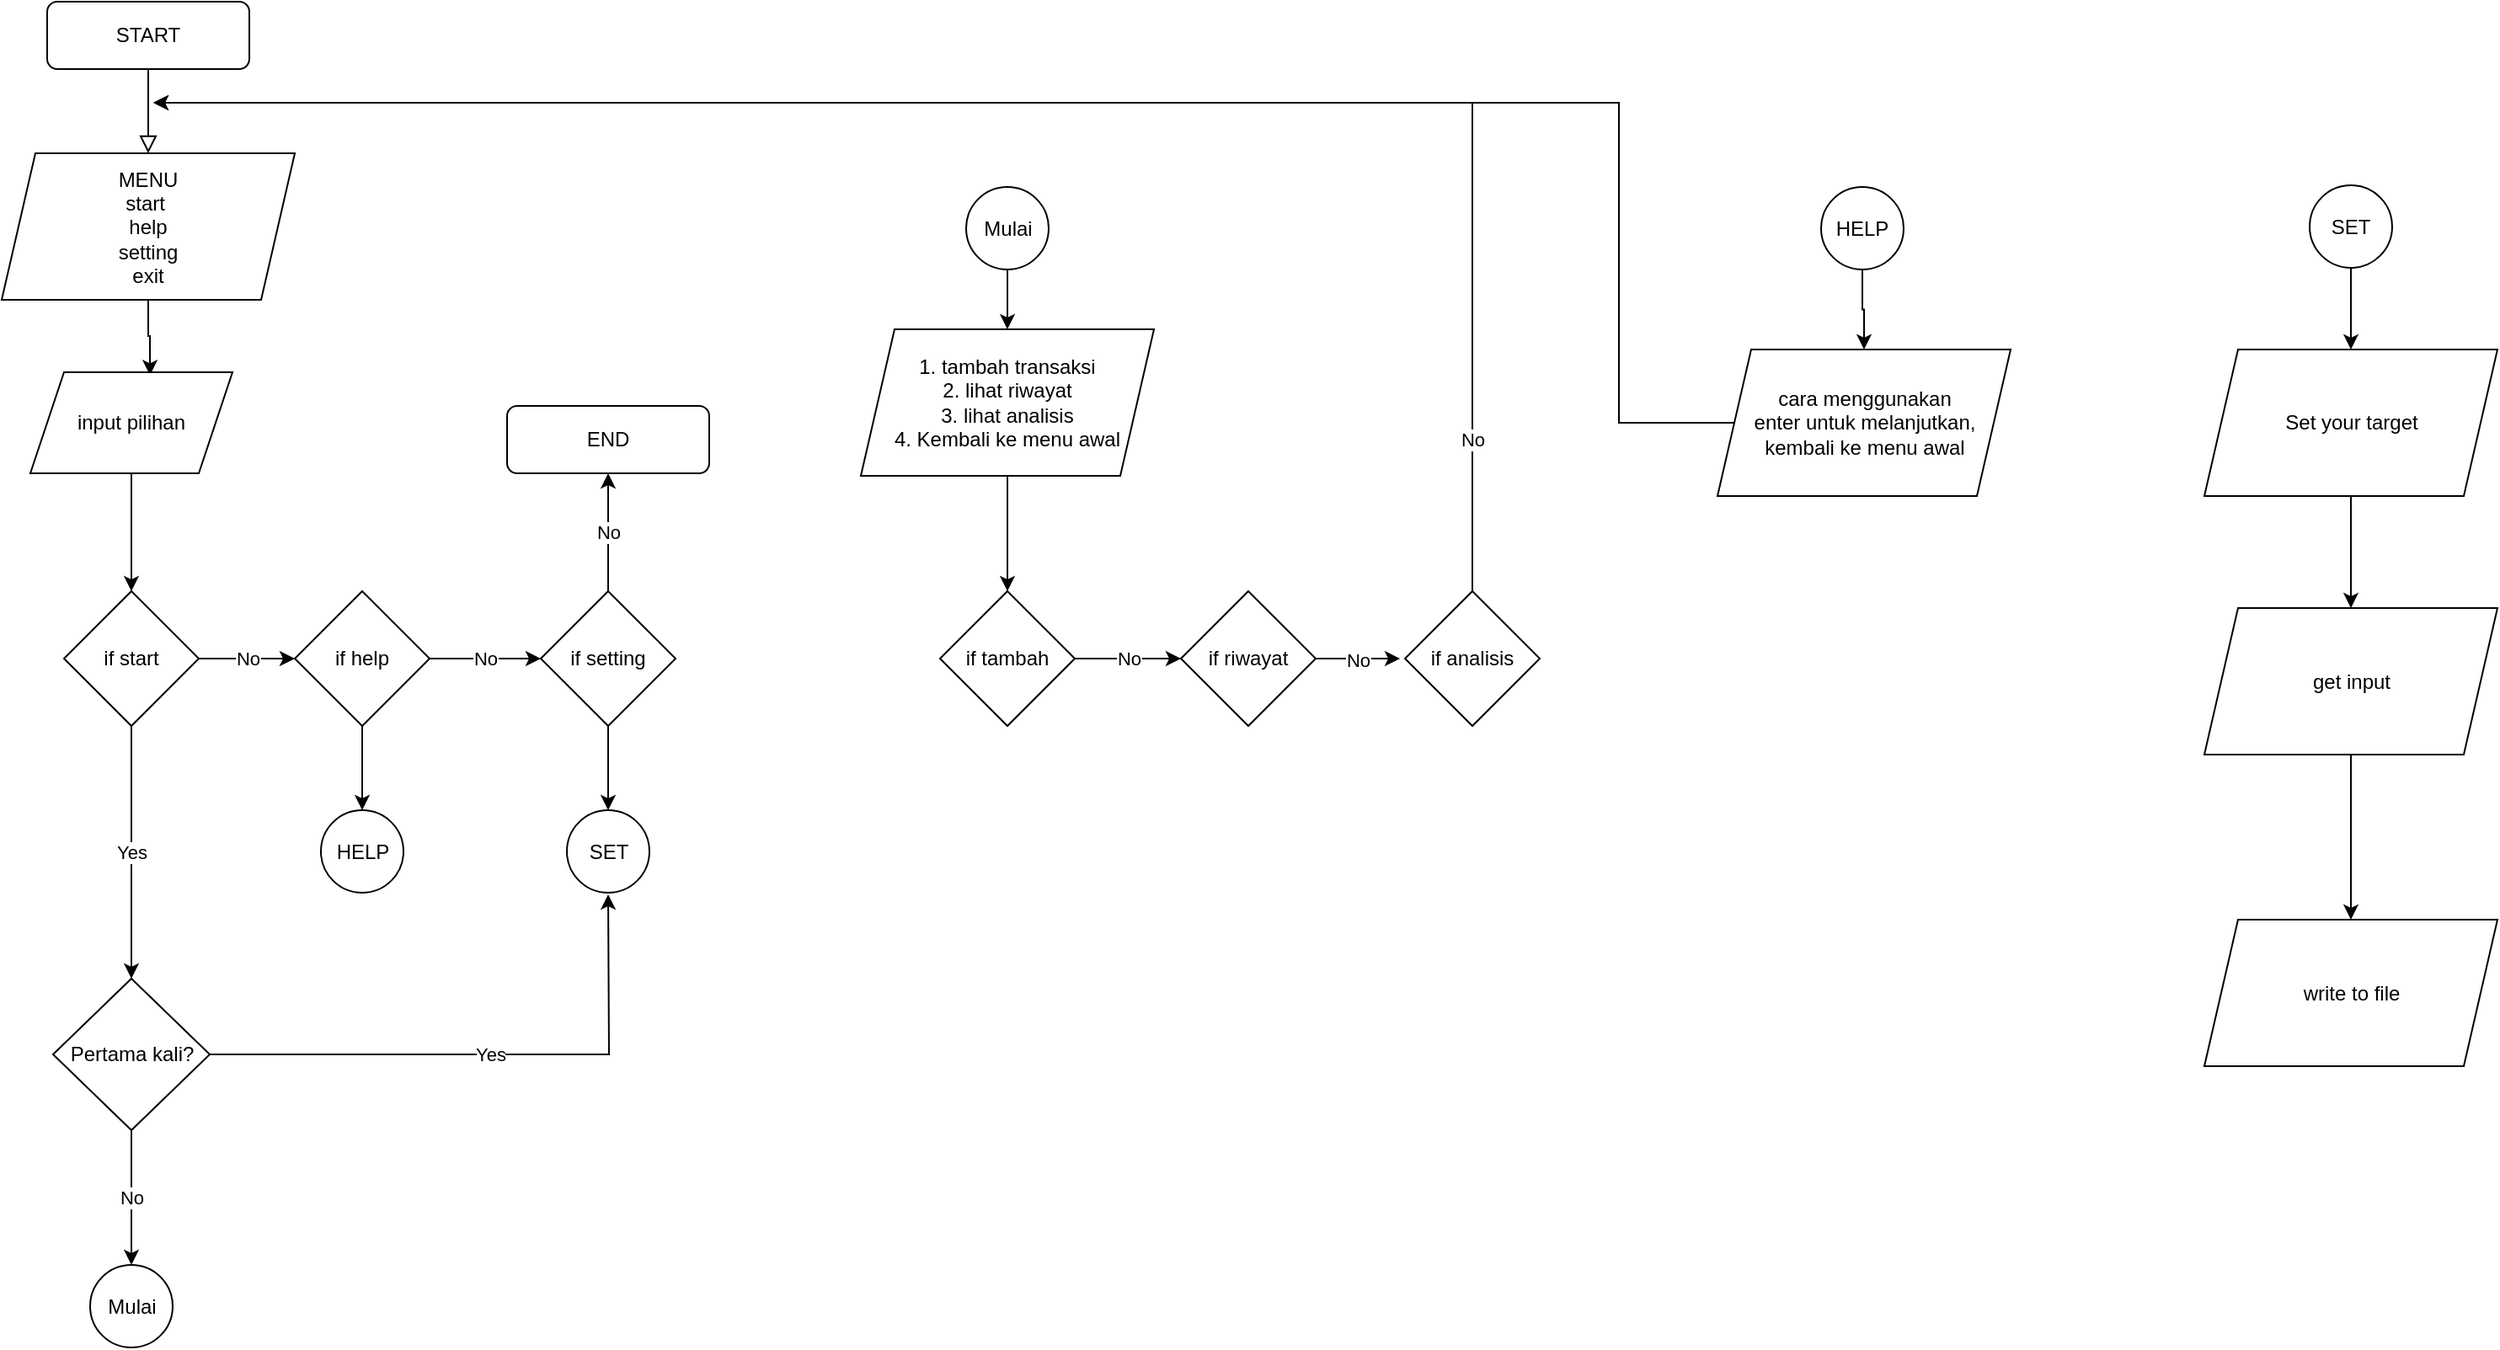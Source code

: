 <mxfile version="14.0.1" type="github">
  <diagram id="C5RBs43oDa-KdzZeNtuy" name="Page-1">
    <mxGraphModel dx="1955" dy="1195" grid="1" gridSize="10" guides="1" tooltips="1" connect="1" arrows="1" fold="1" page="1" pageScale="1" pageWidth="827" pageHeight="1169" math="0" shadow="0">
      <root>
        <mxCell id="WIyWlLk6GJQsqaUBKTNV-0" />
        <mxCell id="WIyWlLk6GJQsqaUBKTNV-1" parent="WIyWlLk6GJQsqaUBKTNV-0" />
        <mxCell id="WIyWlLk6GJQsqaUBKTNV-2" value="" style="rounded=0;html=1;jettySize=auto;orthogonalLoop=1;fontSize=11;endArrow=block;endFill=0;endSize=8;strokeWidth=1;shadow=0;labelBackgroundColor=none;edgeStyle=orthogonalEdgeStyle;" parent="WIyWlLk6GJQsqaUBKTNV-1" source="WIyWlLk6GJQsqaUBKTNV-3" edge="1">
          <mxGeometry relative="1" as="geometry">
            <mxPoint x="127" y="130" as="targetPoint" />
          </mxGeometry>
        </mxCell>
        <mxCell id="WIyWlLk6GJQsqaUBKTNV-3" value="START" style="rounded=1;whiteSpace=wrap;html=1;fontSize=12;glass=0;strokeWidth=1;shadow=0;" parent="WIyWlLk6GJQsqaUBKTNV-1" vertex="1">
          <mxGeometry x="67" y="40" width="120" height="40" as="geometry" />
        </mxCell>
        <mxCell id="CZyxH3Lz4SlxYFgbIyjr-3" style="edgeStyle=orthogonalEdgeStyle;rounded=0;orthogonalLoop=1;jettySize=auto;html=1;entryX=0.592;entryY=0.029;entryDx=0;entryDy=0;entryPerimeter=0;" edge="1" parent="WIyWlLk6GJQsqaUBKTNV-1" source="CZyxH3Lz4SlxYFgbIyjr-0" target="CZyxH3Lz4SlxYFgbIyjr-2">
          <mxGeometry relative="1" as="geometry" />
        </mxCell>
        <mxCell id="CZyxH3Lz4SlxYFgbIyjr-0" value="MENU&lt;br&gt;start&amp;nbsp;&lt;br&gt;help&lt;br&gt;setting&lt;br&gt;exit" style="shape=parallelogram;perimeter=parallelogramPerimeter;whiteSpace=wrap;html=1;fixedSize=1;" vertex="1" parent="WIyWlLk6GJQsqaUBKTNV-1">
          <mxGeometry x="40" y="130" width="174" height="87" as="geometry" />
        </mxCell>
        <mxCell id="CZyxH3Lz4SlxYFgbIyjr-22" style="edgeStyle=orthogonalEdgeStyle;rounded=0;orthogonalLoop=1;jettySize=auto;html=1;entryX=0.5;entryY=0;entryDx=0;entryDy=0;" edge="1" parent="WIyWlLk6GJQsqaUBKTNV-1" source="CZyxH3Lz4SlxYFgbIyjr-2" target="CZyxH3Lz4SlxYFgbIyjr-4">
          <mxGeometry relative="1" as="geometry" />
        </mxCell>
        <mxCell id="CZyxH3Lz4SlxYFgbIyjr-2" value="input pilihan" style="shape=parallelogram;perimeter=parallelogramPerimeter;whiteSpace=wrap;html=1;fixedSize=1;" vertex="1" parent="WIyWlLk6GJQsqaUBKTNV-1">
          <mxGeometry x="57" y="260" width="120" height="60" as="geometry" />
        </mxCell>
        <mxCell id="CZyxH3Lz4SlxYFgbIyjr-7" value="Yes" style="edgeStyle=orthogonalEdgeStyle;rounded=0;orthogonalLoop=1;jettySize=auto;html=1;entryX=0.5;entryY=0;entryDx=0;entryDy=0;" edge="1" parent="WIyWlLk6GJQsqaUBKTNV-1" source="CZyxH3Lz4SlxYFgbIyjr-4" target="CZyxH3Lz4SlxYFgbIyjr-5">
          <mxGeometry relative="1" as="geometry" />
        </mxCell>
        <mxCell id="CZyxH3Lz4SlxYFgbIyjr-12" value="No" style="edgeStyle=orthogonalEdgeStyle;rounded=0;orthogonalLoop=1;jettySize=auto;html=1;entryX=0;entryY=0.5;entryDx=0;entryDy=0;" edge="1" parent="WIyWlLk6GJQsqaUBKTNV-1" source="CZyxH3Lz4SlxYFgbIyjr-4" target="CZyxH3Lz4SlxYFgbIyjr-9">
          <mxGeometry relative="1" as="geometry" />
        </mxCell>
        <mxCell id="CZyxH3Lz4SlxYFgbIyjr-4" value="if start" style="rhombus;whiteSpace=wrap;html=1;" vertex="1" parent="WIyWlLk6GJQsqaUBKTNV-1">
          <mxGeometry x="77" y="390" width="80" height="80" as="geometry" />
        </mxCell>
        <mxCell id="CZyxH3Lz4SlxYFgbIyjr-18" value="No" style="edgeStyle=orthogonalEdgeStyle;rounded=0;orthogonalLoop=1;jettySize=auto;html=1;entryX=0.5;entryY=0;entryDx=0;entryDy=0;" edge="1" parent="WIyWlLk6GJQsqaUBKTNV-1" source="CZyxH3Lz4SlxYFgbIyjr-5" target="CZyxH3Lz4SlxYFgbIyjr-17">
          <mxGeometry relative="1" as="geometry" />
        </mxCell>
        <mxCell id="CZyxH3Lz4SlxYFgbIyjr-21" value="Yes" style="edgeStyle=orthogonalEdgeStyle;rounded=0;orthogonalLoop=1;jettySize=auto;html=1;" edge="1" parent="WIyWlLk6GJQsqaUBKTNV-1" source="CZyxH3Lz4SlxYFgbIyjr-5">
          <mxGeometry relative="1" as="geometry">
            <mxPoint x="400" y="570" as="targetPoint" />
          </mxGeometry>
        </mxCell>
        <mxCell id="CZyxH3Lz4SlxYFgbIyjr-5" value="Pertama kali?" style="rhombus;whiteSpace=wrap;html=1;" vertex="1" parent="WIyWlLk6GJQsqaUBKTNV-1">
          <mxGeometry x="70.5" y="620" width="93" height="90" as="geometry" />
        </mxCell>
        <mxCell id="CZyxH3Lz4SlxYFgbIyjr-16" value="No" style="edgeStyle=orthogonalEdgeStyle;rounded=0;orthogonalLoop=1;jettySize=auto;html=1;entryX=0.5;entryY=1;entryDx=0;entryDy=0;" edge="1" parent="WIyWlLk6GJQsqaUBKTNV-1" source="CZyxH3Lz4SlxYFgbIyjr-8" target="CZyxH3Lz4SlxYFgbIyjr-15">
          <mxGeometry relative="1" as="geometry" />
        </mxCell>
        <mxCell id="CZyxH3Lz4SlxYFgbIyjr-20" style="edgeStyle=orthogonalEdgeStyle;rounded=0;orthogonalLoop=1;jettySize=auto;html=1;entryX=0.5;entryY=0;entryDx=0;entryDy=0;" edge="1" parent="WIyWlLk6GJQsqaUBKTNV-1" source="CZyxH3Lz4SlxYFgbIyjr-8" target="CZyxH3Lz4SlxYFgbIyjr-19">
          <mxGeometry relative="1" as="geometry" />
        </mxCell>
        <mxCell id="CZyxH3Lz4SlxYFgbIyjr-8" value="if setting" style="rhombus;whiteSpace=wrap;html=1;" vertex="1" parent="WIyWlLk6GJQsqaUBKTNV-1">
          <mxGeometry x="360" y="390" width="80" height="80" as="geometry" />
        </mxCell>
        <mxCell id="CZyxH3Lz4SlxYFgbIyjr-11" style="edgeStyle=orthogonalEdgeStyle;rounded=0;orthogonalLoop=1;jettySize=auto;html=1;entryX=0.5;entryY=0;entryDx=0;entryDy=0;" edge="1" parent="WIyWlLk6GJQsqaUBKTNV-1" source="CZyxH3Lz4SlxYFgbIyjr-9" target="CZyxH3Lz4SlxYFgbIyjr-10">
          <mxGeometry relative="1" as="geometry" />
        </mxCell>
        <mxCell id="CZyxH3Lz4SlxYFgbIyjr-13" value="No" style="edgeStyle=orthogonalEdgeStyle;rounded=0;orthogonalLoop=1;jettySize=auto;html=1;entryX=0;entryY=0.5;entryDx=0;entryDy=0;" edge="1" parent="WIyWlLk6GJQsqaUBKTNV-1" source="CZyxH3Lz4SlxYFgbIyjr-9" target="CZyxH3Lz4SlxYFgbIyjr-8">
          <mxGeometry relative="1" as="geometry" />
        </mxCell>
        <mxCell id="CZyxH3Lz4SlxYFgbIyjr-9" value="if help" style="rhombus;whiteSpace=wrap;html=1;" vertex="1" parent="WIyWlLk6GJQsqaUBKTNV-1">
          <mxGeometry x="214" y="390" width="80" height="80" as="geometry" />
        </mxCell>
        <mxCell id="CZyxH3Lz4SlxYFgbIyjr-10" value="HELP" style="ellipse;whiteSpace=wrap;html=1;aspect=fixed;" vertex="1" parent="WIyWlLk6GJQsqaUBKTNV-1">
          <mxGeometry x="229.5" y="520" width="49" height="49" as="geometry" />
        </mxCell>
        <mxCell id="CZyxH3Lz4SlxYFgbIyjr-15" value="END" style="rounded=1;whiteSpace=wrap;html=1;fontSize=12;glass=0;strokeWidth=1;shadow=0;" vertex="1" parent="WIyWlLk6GJQsqaUBKTNV-1">
          <mxGeometry x="340" y="280" width="120" height="40" as="geometry" />
        </mxCell>
        <mxCell id="CZyxH3Lz4SlxYFgbIyjr-17" value="Mulai" style="ellipse;whiteSpace=wrap;html=1;aspect=fixed;" vertex="1" parent="WIyWlLk6GJQsqaUBKTNV-1">
          <mxGeometry x="92.5" y="790" width="49" height="49" as="geometry" />
        </mxCell>
        <mxCell id="CZyxH3Lz4SlxYFgbIyjr-19" value="SET" style="ellipse;whiteSpace=wrap;html=1;aspect=fixed;" vertex="1" parent="WIyWlLk6GJQsqaUBKTNV-1">
          <mxGeometry x="375.5" y="520" width="49" height="49" as="geometry" />
        </mxCell>
        <mxCell id="CZyxH3Lz4SlxYFgbIyjr-25" style="edgeStyle=orthogonalEdgeStyle;rounded=0;orthogonalLoop=1;jettySize=auto;html=1;entryX=0.5;entryY=0;entryDx=0;entryDy=0;" edge="1" parent="WIyWlLk6GJQsqaUBKTNV-1" source="CZyxH3Lz4SlxYFgbIyjr-23" target="CZyxH3Lz4SlxYFgbIyjr-24">
          <mxGeometry relative="1" as="geometry" />
        </mxCell>
        <mxCell id="CZyxH3Lz4SlxYFgbIyjr-23" value="Mulai" style="ellipse;whiteSpace=wrap;html=1;aspect=fixed;" vertex="1" parent="WIyWlLk6GJQsqaUBKTNV-1">
          <mxGeometry x="612.5" y="150" width="49" height="49" as="geometry" />
        </mxCell>
        <mxCell id="CZyxH3Lz4SlxYFgbIyjr-33" style="edgeStyle=orthogonalEdgeStyle;rounded=0;orthogonalLoop=1;jettySize=auto;html=1;entryX=0.5;entryY=0;entryDx=0;entryDy=0;" edge="1" parent="WIyWlLk6GJQsqaUBKTNV-1" source="CZyxH3Lz4SlxYFgbIyjr-24" target="CZyxH3Lz4SlxYFgbIyjr-26">
          <mxGeometry relative="1" as="geometry" />
        </mxCell>
        <mxCell id="CZyxH3Lz4SlxYFgbIyjr-24" value="1. tambah transaksi&lt;br&gt;2. lihat riwayat&lt;br&gt;3. lihat analisis&lt;br&gt;4. Kembali ke menu awal" style="shape=parallelogram;perimeter=parallelogramPerimeter;whiteSpace=wrap;html=1;fixedSize=1;" vertex="1" parent="WIyWlLk6GJQsqaUBKTNV-1">
          <mxGeometry x="550" y="234.5" width="174" height="87" as="geometry" />
        </mxCell>
        <mxCell id="CZyxH3Lz4SlxYFgbIyjr-31" value="No" style="edgeStyle=orthogonalEdgeStyle;rounded=0;orthogonalLoop=1;jettySize=auto;html=1;entryX=0;entryY=0.5;entryDx=0;entryDy=0;" edge="1" parent="WIyWlLk6GJQsqaUBKTNV-1" source="CZyxH3Lz4SlxYFgbIyjr-26" target="CZyxH3Lz4SlxYFgbIyjr-28">
          <mxGeometry relative="1" as="geometry">
            <mxPoint x="720" y="430" as="targetPoint" />
          </mxGeometry>
        </mxCell>
        <mxCell id="CZyxH3Lz4SlxYFgbIyjr-26" value="if tambah" style="rhombus;whiteSpace=wrap;html=1;" vertex="1" parent="WIyWlLk6GJQsqaUBKTNV-1">
          <mxGeometry x="597" y="390" width="80" height="80" as="geometry" />
        </mxCell>
        <mxCell id="CZyxH3Lz4SlxYFgbIyjr-30" value="No" style="edgeStyle=orthogonalEdgeStyle;rounded=0;orthogonalLoop=1;jettySize=auto;html=1;" edge="1" parent="WIyWlLk6GJQsqaUBKTNV-1" source="CZyxH3Lz4SlxYFgbIyjr-27">
          <mxGeometry x="-0.832" relative="1" as="geometry">
            <mxPoint x="130" y="100" as="targetPoint" />
            <Array as="points">
              <mxPoint x="913" y="100" />
            </Array>
            <mxPoint as="offset" />
          </mxGeometry>
        </mxCell>
        <mxCell id="CZyxH3Lz4SlxYFgbIyjr-27" value="if analisis" style="rhombus;whiteSpace=wrap;html=1;" vertex="1" parent="WIyWlLk6GJQsqaUBKTNV-1">
          <mxGeometry x="873" y="390" width="80" height="80" as="geometry" />
        </mxCell>
        <mxCell id="CZyxH3Lz4SlxYFgbIyjr-32" value="No" style="edgeStyle=orthogonalEdgeStyle;rounded=0;orthogonalLoop=1;jettySize=auto;html=1;" edge="1" parent="WIyWlLk6GJQsqaUBKTNV-1" source="CZyxH3Lz4SlxYFgbIyjr-28">
          <mxGeometry relative="1" as="geometry">
            <mxPoint x="870" y="430" as="targetPoint" />
          </mxGeometry>
        </mxCell>
        <mxCell id="CZyxH3Lz4SlxYFgbIyjr-28" value="if riwayat" style="rhombus;whiteSpace=wrap;html=1;" vertex="1" parent="WIyWlLk6GJQsqaUBKTNV-1">
          <mxGeometry x="740" y="390" width="80" height="80" as="geometry" />
        </mxCell>
        <mxCell id="CZyxH3Lz4SlxYFgbIyjr-36" style="edgeStyle=orthogonalEdgeStyle;rounded=0;orthogonalLoop=1;jettySize=auto;html=1;" edge="1" parent="WIyWlLk6GJQsqaUBKTNV-1" source="CZyxH3Lz4SlxYFgbIyjr-34" target="CZyxH3Lz4SlxYFgbIyjr-35">
          <mxGeometry relative="1" as="geometry" />
        </mxCell>
        <mxCell id="CZyxH3Lz4SlxYFgbIyjr-34" value="HELP" style="ellipse;whiteSpace=wrap;html=1;aspect=fixed;" vertex="1" parent="WIyWlLk6GJQsqaUBKTNV-1">
          <mxGeometry x="1120" y="150" width="49" height="49" as="geometry" />
        </mxCell>
        <mxCell id="CZyxH3Lz4SlxYFgbIyjr-38" style="edgeStyle=orthogonalEdgeStyle;rounded=0;orthogonalLoop=1;jettySize=auto;html=1;" edge="1" parent="WIyWlLk6GJQsqaUBKTNV-1" source="CZyxH3Lz4SlxYFgbIyjr-35">
          <mxGeometry relative="1" as="geometry">
            <mxPoint x="130" y="100" as="targetPoint" />
            <Array as="points">
              <mxPoint x="1000" y="290" />
              <mxPoint x="1000" y="100" />
            </Array>
          </mxGeometry>
        </mxCell>
        <mxCell id="CZyxH3Lz4SlxYFgbIyjr-35" value="cara menggunakan&lt;br&gt;enter untuk melanjutkan, kembali ke menu awal" style="shape=parallelogram;perimeter=parallelogramPerimeter;whiteSpace=wrap;html=1;fixedSize=1;" vertex="1" parent="WIyWlLk6GJQsqaUBKTNV-1">
          <mxGeometry x="1058.5" y="246.5" width="174" height="87" as="geometry" />
        </mxCell>
        <mxCell id="CZyxH3Lz4SlxYFgbIyjr-43" style="edgeStyle=orthogonalEdgeStyle;rounded=0;orthogonalLoop=1;jettySize=auto;html=1;" edge="1" parent="WIyWlLk6GJQsqaUBKTNV-1" source="CZyxH3Lz4SlxYFgbIyjr-41" target="CZyxH3Lz4SlxYFgbIyjr-42">
          <mxGeometry relative="1" as="geometry" />
        </mxCell>
        <mxCell id="CZyxH3Lz4SlxYFgbIyjr-41" value="SET" style="ellipse;whiteSpace=wrap;html=1;aspect=fixed;" vertex="1" parent="WIyWlLk6GJQsqaUBKTNV-1">
          <mxGeometry x="1410" y="149" width="49" height="49" as="geometry" />
        </mxCell>
        <mxCell id="CZyxH3Lz4SlxYFgbIyjr-45" style="edgeStyle=orthogonalEdgeStyle;rounded=0;orthogonalLoop=1;jettySize=auto;html=1;" edge="1" parent="WIyWlLk6GJQsqaUBKTNV-1" source="CZyxH3Lz4SlxYFgbIyjr-42" target="CZyxH3Lz4SlxYFgbIyjr-44">
          <mxGeometry relative="1" as="geometry" />
        </mxCell>
        <mxCell id="CZyxH3Lz4SlxYFgbIyjr-42" value="Set your target" style="shape=parallelogram;perimeter=parallelogramPerimeter;whiteSpace=wrap;html=1;fixedSize=1;" vertex="1" parent="WIyWlLk6GJQsqaUBKTNV-1">
          <mxGeometry x="1347.5" y="246.5" width="174" height="87" as="geometry" />
        </mxCell>
        <mxCell id="CZyxH3Lz4SlxYFgbIyjr-47" style="edgeStyle=orthogonalEdgeStyle;rounded=0;orthogonalLoop=1;jettySize=auto;html=1;" edge="1" parent="WIyWlLk6GJQsqaUBKTNV-1" source="CZyxH3Lz4SlxYFgbIyjr-44" target="CZyxH3Lz4SlxYFgbIyjr-46">
          <mxGeometry relative="1" as="geometry" />
        </mxCell>
        <mxCell id="CZyxH3Lz4SlxYFgbIyjr-44" value="get input" style="shape=parallelogram;perimeter=parallelogramPerimeter;whiteSpace=wrap;html=1;fixedSize=1;" vertex="1" parent="WIyWlLk6GJQsqaUBKTNV-1">
          <mxGeometry x="1347.5" y="400" width="174" height="87" as="geometry" />
        </mxCell>
        <mxCell id="CZyxH3Lz4SlxYFgbIyjr-46" value="write to file" style="shape=parallelogram;perimeter=parallelogramPerimeter;whiteSpace=wrap;html=1;fixedSize=1;" vertex="1" parent="WIyWlLk6GJQsqaUBKTNV-1">
          <mxGeometry x="1347.5" y="585" width="174" height="87" as="geometry" />
        </mxCell>
      </root>
    </mxGraphModel>
  </diagram>
</mxfile>
